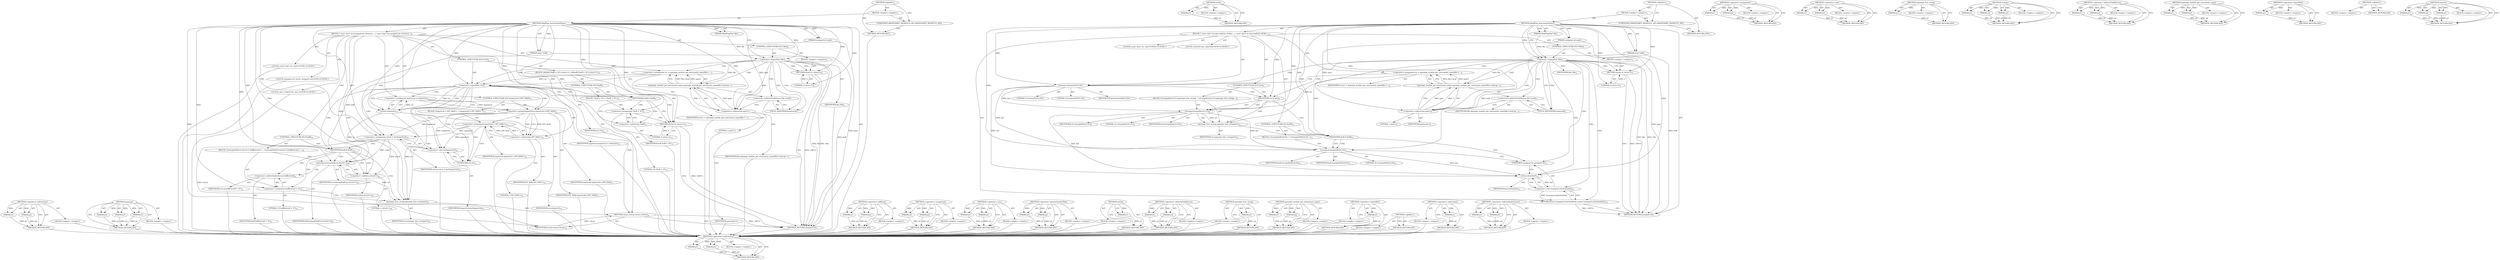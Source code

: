 digraph "memset" {
vulnerable_128 [label=<(METHOD,&lt;operator&gt;.subtraction)>];
vulnerable_129 [label=<(PARAM,p1)>];
vulnerable_130 [label=<(PARAM,p2)>];
vulnerable_131 [label=<(BLOCK,&lt;empty&gt;,&lt;empty&gt;)>];
vulnerable_132 [label=<(METHOD_RETURN,ANY)>];
vulnerable_151 [label=<(METHOD,memcpy)>];
vulnerable_152 [label=<(PARAM,p1)>];
vulnerable_153 [label=<(PARAM,p2)>];
vulnerable_154 [label=<(PARAM,p3)>];
vulnerable_155 [label=<(BLOCK,&lt;empty&gt;,&lt;empty&gt;)>];
vulnerable_156 [label=<(METHOD_RETURN,ANY)>];
vulnerable_6 [label=<(METHOD,&lt;global&gt;)<SUB>1</SUB>>];
vulnerable_7 [label=<(BLOCK,&lt;empty&gt;,&lt;empty&gt;)<SUB>1</SUB>>];
vulnerable_8 [label=<(UNKNOWN,LIBOPENMPT_MODPLUG_API,LIBOPENMPT_MODPLUG_API)<SUB>1</SUB>>];
vulnerable_9 [label=<(METHOD,ModPlug_InstrumentName)<SUB>1</SUB>>];
vulnerable_10 [label=<(PARAM,ModPlugFile* file)<SUB>1</SUB>>];
vulnerable_11 [label=<(PARAM,unsigned int qual)<SUB>1</SUB>>];
vulnerable_12 [label=<(PARAM,char* buff)<SUB>1</SUB>>];
vulnerable_13 [label=<(BLOCK,{
 	const char* str;
	unsigned int retval;
	siz...,{
 	const char* str;
	unsigned int retval;
	siz...)<SUB>2</SUB>>];
vulnerable_14 [label="<(LOCAL,const char* str: char*)<SUB>3</SUB>>"];
vulnerable_15 [label="<(LOCAL,unsigned int retval: unsigned int)<SUB>4</SUB>>"];
vulnerable_16 [label="<(LOCAL,size_t tmpretval: size_t)<SUB>5</SUB>>"];
vulnerable_17 [label=<(CONTROL_STRUCTURE,IF,if (!file))<SUB>6</SUB>>];
vulnerable_18 [label=<(&lt;operator&gt;.logicalNot,!file)<SUB>6</SUB>>];
vulnerable_19 [label=<(IDENTIFIER,file,!file)<SUB>6</SUB>>];
vulnerable_20 [label=<(BLOCK,&lt;empty&gt;,&lt;empty&gt;)<SUB>6</SUB>>];
vulnerable_21 [label=<(RETURN,return 0;,return 0;)<SUB>6</SUB>>];
vulnerable_22 [label=<(LITERAL,0,return 0;)<SUB>6</SUB>>];
vulnerable_23 [label=<(&lt;operator&gt;.assignment,str = openmpt_module_get_instrument_name(file-&gt;...)<SUB>7</SUB>>];
vulnerable_24 [label=<(IDENTIFIER,str,str = openmpt_module_get_instrument_name(file-&gt;...)<SUB>7</SUB>>];
vulnerable_25 [label=<(openmpt_module_get_instrument_name,openmpt_module_get_instrument_name(file-&gt;mod,qu...)<SUB>7</SUB>>];
vulnerable_26 [label=<(&lt;operator&gt;.indirectFieldAccess,file-&gt;mod)<SUB>7</SUB>>];
vulnerable_27 [label=<(IDENTIFIER,file,openmpt_module_get_instrument_name(file-&gt;mod,qu...)<SUB>7</SUB>>];
vulnerable_28 [label=<(FIELD_IDENTIFIER,mod,mod)<SUB>7</SUB>>];
vulnerable_29 [label=<(&lt;operator&gt;.subtraction,qual-1)<SUB>7</SUB>>];
vulnerable_30 [label=<(IDENTIFIER,qual,qual-1)<SUB>7</SUB>>];
vulnerable_31 [label=<(LITERAL,1,qual-1)<SUB>7</SUB>>];
vulnerable_32 [label=<(CONTROL_STRUCTURE,IF,if (!str))<SUB>8</SUB>>];
vulnerable_33 [label=<(&lt;operator&gt;.logicalNot,!str)<SUB>8</SUB>>];
vulnerable_34 [label=<(IDENTIFIER,str,!str)<SUB>8</SUB>>];
vulnerable_35 [label=<(BLOCK,{
		if(buff){
			*buff = '\0';
		}
		return 0;
	},{
		if(buff){
			*buff = '\0';
		}
		return 0;
	})<SUB>8</SUB>>];
vulnerable_36 [label=<(CONTROL_STRUCTURE,IF,if (buff))<SUB>9</SUB>>];
vulnerable_37 [label=<(IDENTIFIER,buff,if (buff))<SUB>9</SUB>>];
vulnerable_38 [label=<(BLOCK,{
			*buff = '\0';
		},{
			*buff = '\0';
		})<SUB>9</SUB>>];
vulnerable_39 [label=<(&lt;operator&gt;.assignment,*buff = '\0')<SUB>10</SUB>>];
vulnerable_40 [label=<(&lt;operator&gt;.indirection,*buff)<SUB>10</SUB>>];
vulnerable_41 [label=<(IDENTIFIER,buff,*buff = '\0')<SUB>10</SUB>>];
vulnerable_42 [label=<(LITERAL,'\0',*buff = '\0')<SUB>10</SUB>>];
vulnerable_43 [label=<(RETURN,return 0;,return 0;)<SUB>12</SUB>>];
vulnerable_44 [label=<(LITERAL,0,return 0;)<SUB>12</SUB>>];
vulnerable_45 [label=<(&lt;operator&gt;.assignment,tmpretval = strlen(str))<SUB>14</SUB>>];
vulnerable_46 [label=<(IDENTIFIER,tmpretval,tmpretval = strlen(str))<SUB>14</SUB>>];
vulnerable_47 [label=<(strlen,strlen(str))<SUB>14</SUB>>];
vulnerable_48 [label=<(IDENTIFIER,str,strlen(str))<SUB>14</SUB>>];
vulnerable_49 [label=<(CONTROL_STRUCTURE,IF,if (tmpretval&gt;=INT_MAX))<SUB>15</SUB>>];
vulnerable_50 [label=<(&lt;operator&gt;.greaterEqualsThan,tmpretval&gt;=INT_MAX)<SUB>15</SUB>>];
vulnerable_51 [label=<(IDENTIFIER,tmpretval,tmpretval&gt;=INT_MAX)<SUB>15</SUB>>];
vulnerable_52 [label=<(IDENTIFIER,INT_MAX,tmpretval&gt;=INT_MAX)<SUB>15</SUB>>];
vulnerable_53 [label=<(BLOCK,{
		tmpretval = INT_MAX-1;
 	},{
		tmpretval = INT_MAX-1;
 	})<SUB>15</SUB>>];
vulnerable_54 [label=<(&lt;operator&gt;.assignment,tmpretval = INT_MAX-1)<SUB>16</SUB>>];
vulnerable_55 [label=<(IDENTIFIER,tmpretval,tmpretval = INT_MAX-1)<SUB>16</SUB>>];
vulnerable_56 [label=<(&lt;operator&gt;.subtraction,INT_MAX-1)<SUB>16</SUB>>];
vulnerable_57 [label=<(IDENTIFIER,INT_MAX,INT_MAX-1)<SUB>16</SUB>>];
vulnerable_58 [label=<(LITERAL,1,INT_MAX-1)<SUB>16</SUB>>];
vulnerable_59 [label=<(&lt;operator&gt;.assignment,retval = (int)tmpretval)<SUB>18</SUB>>];
vulnerable_60 [label=<(IDENTIFIER,retval,retval = (int)tmpretval)<SUB>18</SUB>>];
vulnerable_61 [label=<(&lt;operator&gt;.cast,(int)tmpretval)<SUB>18</SUB>>];
vulnerable_62 [label=<(UNKNOWN,int,int)<SUB>18</SUB>>];
vulnerable_63 [label=<(IDENTIFIER,tmpretval,(int)tmpretval)<SUB>18</SUB>>];
vulnerable_64 [label=<(CONTROL_STRUCTURE,IF,if (buff))<SUB>19</SUB>>];
vulnerable_65 [label=<(IDENTIFIER,buff,if (buff))<SUB>19</SUB>>];
vulnerable_66 [label=<(BLOCK,{
		memcpy(buff,str,retval+1);
		buff[retval] =...,{
		memcpy(buff,str,retval+1);
		buff[retval] =...)<SUB>19</SUB>>];
vulnerable_67 [label=<(memcpy,memcpy(buff,str,retval+1))<SUB>20</SUB>>];
vulnerable_68 [label=<(IDENTIFIER,buff,memcpy(buff,str,retval+1))<SUB>20</SUB>>];
vulnerable_69 [label=<(IDENTIFIER,str,memcpy(buff,str,retval+1))<SUB>20</SUB>>];
vulnerable_70 [label=<(&lt;operator&gt;.addition,retval+1)<SUB>20</SUB>>];
vulnerable_71 [label=<(IDENTIFIER,retval,retval+1)<SUB>20</SUB>>];
vulnerable_72 [label=<(LITERAL,1,retval+1)<SUB>20</SUB>>];
vulnerable_73 [label=<(&lt;operator&gt;.assignment,buff[retval] = '\0')<SUB>21</SUB>>];
vulnerable_74 [label=<(&lt;operator&gt;.indirectIndexAccess,buff[retval])<SUB>21</SUB>>];
vulnerable_75 [label=<(IDENTIFIER,buff,buff[retval] = '\0')<SUB>21</SUB>>];
vulnerable_76 [label=<(IDENTIFIER,retval,buff[retval] = '\0')<SUB>21</SUB>>];
vulnerable_77 [label=<(LITERAL,'\0',buff[retval] = '\0')<SUB>21</SUB>>];
vulnerable_78 [label=<(openmpt_free_string,openmpt_free_string(str))<SUB>23</SUB>>];
vulnerable_79 [label=<(IDENTIFIER,str,openmpt_free_string(str))<SUB>23</SUB>>];
vulnerable_80 [label=<(RETURN,return retval;,return retval;)<SUB>24</SUB>>];
vulnerable_81 [label=<(IDENTIFIER,retval,return retval;)<SUB>24</SUB>>];
vulnerable_82 [label=<(METHOD_RETURN,unsigned int)<SUB>1</SUB>>];
vulnerable_84 [label=<(METHOD_RETURN,ANY)<SUB>1</SUB>>];
vulnerable_157 [label=<(METHOD,&lt;operator&gt;.addition)>];
vulnerable_158 [label=<(PARAM,p1)>];
vulnerable_159 [label=<(PARAM,p2)>];
vulnerable_160 [label=<(BLOCK,&lt;empty&gt;,&lt;empty&gt;)>];
vulnerable_161 [label=<(METHOD_RETURN,ANY)>];
vulnerable_113 [label=<(METHOD,&lt;operator&gt;.assignment)>];
vulnerable_114 [label=<(PARAM,p1)>];
vulnerable_115 [label=<(PARAM,p2)>];
vulnerable_116 [label=<(BLOCK,&lt;empty&gt;,&lt;empty&gt;)>];
vulnerable_117 [label=<(METHOD_RETURN,ANY)>];
vulnerable_146 [label=<(METHOD,&lt;operator&gt;.cast)>];
vulnerable_147 [label=<(PARAM,p1)>];
vulnerable_148 [label=<(PARAM,p2)>];
vulnerable_149 [label=<(BLOCK,&lt;empty&gt;,&lt;empty&gt;)>];
vulnerable_150 [label=<(METHOD_RETURN,ANY)>];
vulnerable_141 [label=<(METHOD,&lt;operator&gt;.greaterEqualsThan)>];
vulnerable_142 [label=<(PARAM,p1)>];
vulnerable_143 [label=<(PARAM,p2)>];
vulnerable_144 [label=<(BLOCK,&lt;empty&gt;,&lt;empty&gt;)>];
vulnerable_145 [label=<(METHOD_RETURN,ANY)>];
vulnerable_137 [label=<(METHOD,strlen)>];
vulnerable_138 [label=<(PARAM,p1)>];
vulnerable_139 [label=<(BLOCK,&lt;empty&gt;,&lt;empty&gt;)>];
vulnerable_140 [label=<(METHOD_RETURN,ANY)>];
vulnerable_123 [label=<(METHOD,&lt;operator&gt;.indirectFieldAccess)>];
vulnerable_124 [label=<(PARAM,p1)>];
vulnerable_125 [label=<(PARAM,p2)>];
vulnerable_126 [label=<(BLOCK,&lt;empty&gt;,&lt;empty&gt;)>];
vulnerable_127 [label=<(METHOD_RETURN,ANY)>];
vulnerable_167 [label=<(METHOD,openmpt_free_string)>];
vulnerable_168 [label=<(PARAM,p1)>];
vulnerable_169 [label=<(BLOCK,&lt;empty&gt;,&lt;empty&gt;)>];
vulnerable_170 [label=<(METHOD_RETURN,ANY)>];
vulnerable_118 [label=<(METHOD,openmpt_module_get_instrument_name)>];
vulnerable_119 [label=<(PARAM,p1)>];
vulnerable_120 [label=<(PARAM,p2)>];
vulnerable_121 [label=<(BLOCK,&lt;empty&gt;,&lt;empty&gt;)>];
vulnerable_122 [label=<(METHOD_RETURN,ANY)>];
vulnerable_109 [label=<(METHOD,&lt;operator&gt;.logicalNot)>];
vulnerable_110 [label=<(PARAM,p1)>];
vulnerable_111 [label=<(BLOCK,&lt;empty&gt;,&lt;empty&gt;)>];
vulnerable_112 [label=<(METHOD_RETURN,ANY)>];
vulnerable_103 [label=<(METHOD,&lt;global&gt;)<SUB>1</SUB>>];
vulnerable_104 [label=<(BLOCK,&lt;empty&gt;,&lt;empty&gt;)>];
vulnerable_105 [label=<(METHOD_RETURN,ANY)>];
vulnerable_133 [label=<(METHOD,&lt;operator&gt;.indirection)>];
vulnerable_134 [label=<(PARAM,p1)>];
vulnerable_135 [label=<(BLOCK,&lt;empty&gt;,&lt;empty&gt;)>];
vulnerable_136 [label=<(METHOD_RETURN,ANY)>];
vulnerable_162 [label=<(METHOD,&lt;operator&gt;.indirectIndexAccess)>];
vulnerable_163 [label=<(PARAM,p1)>];
vulnerable_164 [label=<(PARAM,p2)>];
vulnerable_165 [label=<(BLOCK,&lt;empty&gt;,&lt;empty&gt;)>];
vulnerable_166 [label=<(METHOD_RETURN,ANY)>];
fixed_100 [label=<(METHOD,&lt;operator&gt;.subtraction)>];
fixed_101 [label=<(PARAM,p1)>];
fixed_102 [label=<(PARAM,p2)>];
fixed_103 [label=<(BLOCK,&lt;empty&gt;,&lt;empty&gt;)>];
fixed_104 [label=<(METHOD_RETURN,ANY)>];
fixed_126 [label=<(METHOD,strlen)>];
fixed_127 [label=<(PARAM,p1)>];
fixed_128 [label=<(BLOCK,&lt;empty&gt;,&lt;empty&gt;)>];
fixed_129 [label=<(METHOD_RETURN,ANY)>];
fixed_6 [label=<(METHOD,&lt;global&gt;)<SUB>1</SUB>>];
fixed_7 [label=<(BLOCK,&lt;empty&gt;,&lt;empty&gt;)<SUB>1</SUB>>];
fixed_8 [label=<(UNKNOWN,LIBOPENMPT_MODPLUG_API,LIBOPENMPT_MODPLUG_API)<SUB>1</SUB>>];
fixed_9 [label=<(METHOD,ModPlug_InstrumentName)<SUB>1</SUB>>];
fixed_10 [label=<(PARAM,ModPlugFile* file)<SUB>1</SUB>>];
fixed_11 [label=<(PARAM,unsigned int qual)<SUB>1</SUB>>];
fixed_12 [label=<(PARAM,char* buff)<SUB>1</SUB>>];
fixed_13 [label=<(BLOCK,{
 	const char* str;
	char buf[32];
 	if(!file)...,{
 	const char* str;
	char buf[32];
 	if(!file)...)<SUB>2</SUB>>];
fixed_14 [label="<(LOCAL,const char* str: char*)<SUB>3</SUB>>"];
fixed_15 [label="<(LOCAL,char[32] buf: char[32])<SUB>4</SUB>>"];
fixed_16 [label=<(CONTROL_STRUCTURE,IF,if (!file))<SUB>5</SUB>>];
fixed_17 [label=<(&lt;operator&gt;.logicalNot,!file)<SUB>5</SUB>>];
fixed_18 [label=<(IDENTIFIER,file,!file)<SUB>5</SUB>>];
fixed_19 [label=<(BLOCK,&lt;empty&gt;,&lt;empty&gt;)<SUB>5</SUB>>];
fixed_20 [label=<(RETURN,return 0;,return 0;)<SUB>5</SUB>>];
fixed_21 [label=<(LITERAL,0,return 0;)<SUB>5</SUB>>];
fixed_22 [label=<(&lt;operator&gt;.assignment,str = openmpt_module_get_instrument_name(file-&gt;...)<SUB>6</SUB>>];
fixed_23 [label=<(IDENTIFIER,str,str = openmpt_module_get_instrument_name(file-&gt;...)<SUB>6</SUB>>];
fixed_24 [label=<(openmpt_module_get_instrument_name,openmpt_module_get_instrument_name(file-&gt;mod,qu...)<SUB>6</SUB>>];
fixed_25 [label=<(&lt;operator&gt;.indirectFieldAccess,file-&gt;mod)<SUB>6</SUB>>];
fixed_26 [label=<(IDENTIFIER,file,openmpt_module_get_instrument_name(file-&gt;mod,qu...)<SUB>6</SUB>>];
fixed_27 [label=<(FIELD_IDENTIFIER,mod,mod)<SUB>6</SUB>>];
fixed_28 [label=<(&lt;operator&gt;.subtraction,qual-1)<SUB>6</SUB>>];
fixed_29 [label=<(IDENTIFIER,qual,qual-1)<SUB>6</SUB>>];
fixed_30 [label=<(LITERAL,1,qual-1)<SUB>6</SUB>>];
fixed_31 [label=<(memset,memset(buf,0,32))<SUB>7</SUB>>];
fixed_32 [label=<(IDENTIFIER,buf,memset(buf,0,32))<SUB>7</SUB>>];
fixed_33 [label=<(LITERAL,0,memset(buf,0,32))<SUB>7</SUB>>];
fixed_34 [label=<(LITERAL,32,memset(buf,0,32))<SUB>7</SUB>>];
fixed_35 [label=<(CONTROL_STRUCTURE,IF,if (str))<SUB>8</SUB>>];
fixed_36 [label=<(IDENTIFIER,str,if (str))<SUB>8</SUB>>];
fixed_37 [label=<(BLOCK,{
		strncpy(buf,str,31);
		openmpt_free_string(...,{
		strncpy(buf,str,31);
		openmpt_free_string(...)<SUB>8</SUB>>];
fixed_38 [label=<(strncpy,strncpy(buf,str,31))<SUB>9</SUB>>];
fixed_39 [label=<(IDENTIFIER,buf,strncpy(buf,str,31))<SUB>9</SUB>>];
fixed_40 [label=<(IDENTIFIER,str,strncpy(buf,str,31))<SUB>9</SUB>>];
fixed_41 [label=<(LITERAL,31,strncpy(buf,str,31))<SUB>9</SUB>>];
fixed_42 [label=<(openmpt_free_string,openmpt_free_string(str))<SUB>10</SUB>>];
fixed_43 [label=<(IDENTIFIER,str,openmpt_free_string(str))<SUB>10</SUB>>];
fixed_44 [label=<(CONTROL_STRUCTURE,IF,if (buff))<SUB>12</SUB>>];
fixed_45 [label=<(IDENTIFIER,buff,if (buff))<SUB>12</SUB>>];
fixed_46 [label=<(BLOCK,{
		strncpy(buff,buf,32);
 	},{
		strncpy(buff,buf,32);
 	})<SUB>12</SUB>>];
fixed_47 [label=<(strncpy,strncpy(buff,buf,32))<SUB>13</SUB>>];
fixed_48 [label=<(IDENTIFIER,buff,strncpy(buff,buf,32))<SUB>13</SUB>>];
fixed_49 [label=<(IDENTIFIER,buf,strncpy(buff,buf,32))<SUB>13</SUB>>];
fixed_50 [label=<(LITERAL,32,strncpy(buff,buf,32))<SUB>13</SUB>>];
fixed_51 [label=<(RETURN,return (unsigned int)strlen(buf);,return (unsigned int)strlen(buf);)<SUB>15</SUB>>];
fixed_52 [label=<(&lt;operator&gt;.cast,(unsigned int)strlen(buf))<SUB>15</SUB>>];
fixed_53 [label=<(UNKNOWN,unsigned int,unsigned int)<SUB>15</SUB>>];
fixed_54 [label=<(strlen,strlen(buf))<SUB>15</SUB>>];
fixed_55 [label=<(IDENTIFIER,buf,strlen(buf))<SUB>15</SUB>>];
fixed_56 [label=<(METHOD_RETURN,unsigned int)<SUB>1</SUB>>];
fixed_58 [label=<(METHOD_RETURN,ANY)<SUB>1</SUB>>];
fixed_85 [label=<(METHOD,&lt;operator&gt;.assignment)>];
fixed_86 [label=<(PARAM,p1)>];
fixed_87 [label=<(PARAM,p2)>];
fixed_88 [label=<(BLOCK,&lt;empty&gt;,&lt;empty&gt;)>];
fixed_89 [label=<(METHOD_RETURN,ANY)>];
fixed_121 [label=<(METHOD,&lt;operator&gt;.cast)>];
fixed_122 [label=<(PARAM,p1)>];
fixed_123 [label=<(PARAM,p2)>];
fixed_124 [label=<(BLOCK,&lt;empty&gt;,&lt;empty&gt;)>];
fixed_125 [label=<(METHOD_RETURN,ANY)>];
fixed_117 [label=<(METHOD,openmpt_free_string)>];
fixed_118 [label=<(PARAM,p1)>];
fixed_119 [label=<(BLOCK,&lt;empty&gt;,&lt;empty&gt;)>];
fixed_120 [label=<(METHOD_RETURN,ANY)>];
fixed_111 [label=<(METHOD,strncpy)>];
fixed_112 [label=<(PARAM,p1)>];
fixed_113 [label=<(PARAM,p2)>];
fixed_114 [label=<(PARAM,p3)>];
fixed_115 [label=<(BLOCK,&lt;empty&gt;,&lt;empty&gt;)>];
fixed_116 [label=<(METHOD_RETURN,ANY)>];
fixed_95 [label=<(METHOD,&lt;operator&gt;.indirectFieldAccess)>];
fixed_96 [label=<(PARAM,p1)>];
fixed_97 [label=<(PARAM,p2)>];
fixed_98 [label=<(BLOCK,&lt;empty&gt;,&lt;empty&gt;)>];
fixed_99 [label=<(METHOD_RETURN,ANY)>];
fixed_90 [label=<(METHOD,openmpt_module_get_instrument_name)>];
fixed_91 [label=<(PARAM,p1)>];
fixed_92 [label=<(PARAM,p2)>];
fixed_93 [label=<(BLOCK,&lt;empty&gt;,&lt;empty&gt;)>];
fixed_94 [label=<(METHOD_RETURN,ANY)>];
fixed_81 [label=<(METHOD,&lt;operator&gt;.logicalNot)>];
fixed_82 [label=<(PARAM,p1)>];
fixed_83 [label=<(BLOCK,&lt;empty&gt;,&lt;empty&gt;)>];
fixed_84 [label=<(METHOD_RETURN,ANY)>];
fixed_75 [label=<(METHOD,&lt;global&gt;)<SUB>1</SUB>>];
fixed_76 [label=<(BLOCK,&lt;empty&gt;,&lt;empty&gt;)>];
fixed_77 [label=<(METHOD_RETURN,ANY)>];
fixed_105 [label=<(METHOD,memset)>];
fixed_106 [label=<(PARAM,p1)>];
fixed_107 [label=<(PARAM,p2)>];
fixed_108 [label=<(PARAM,p3)>];
fixed_109 [label=<(BLOCK,&lt;empty&gt;,&lt;empty&gt;)>];
fixed_110 [label=<(METHOD_RETURN,ANY)>];
vulnerable_128 -> vulnerable_129  [key=0, label="AST: "];
vulnerable_128 -> vulnerable_129  [key=1, label="DDG: "];
vulnerable_128 -> vulnerable_131  [key=0, label="AST: "];
vulnerable_128 -> vulnerable_130  [key=0, label="AST: "];
vulnerable_128 -> vulnerable_130  [key=1, label="DDG: "];
vulnerable_128 -> vulnerable_132  [key=0, label="AST: "];
vulnerable_128 -> vulnerable_132  [key=1, label="CFG: "];
vulnerable_129 -> vulnerable_132  [key=0, label="DDG: p1"];
vulnerable_130 -> vulnerable_132  [key=0, label="DDG: p2"];
vulnerable_131 -> fixed_100  [key=0];
vulnerable_132 -> fixed_100  [key=0];
vulnerable_151 -> vulnerable_152  [key=0, label="AST: "];
vulnerable_151 -> vulnerable_152  [key=1, label="DDG: "];
vulnerable_151 -> vulnerable_155  [key=0, label="AST: "];
vulnerable_151 -> vulnerable_153  [key=0, label="AST: "];
vulnerable_151 -> vulnerable_153  [key=1, label="DDG: "];
vulnerable_151 -> vulnerable_156  [key=0, label="AST: "];
vulnerable_151 -> vulnerable_156  [key=1, label="CFG: "];
vulnerable_151 -> vulnerable_154  [key=0, label="AST: "];
vulnerable_151 -> vulnerable_154  [key=1, label="DDG: "];
vulnerable_152 -> vulnerable_156  [key=0, label="DDG: p1"];
vulnerable_153 -> vulnerable_156  [key=0, label="DDG: p2"];
vulnerable_154 -> vulnerable_156  [key=0, label="DDG: p3"];
vulnerable_155 -> fixed_100  [key=0];
vulnerable_156 -> fixed_100  [key=0];
vulnerable_6 -> vulnerable_7  [key=0, label="AST: "];
vulnerable_6 -> vulnerable_84  [key=0, label="AST: "];
vulnerable_6 -> vulnerable_8  [key=0, label="CFG: "];
vulnerable_7 -> vulnerable_8  [key=0, label="AST: "];
vulnerable_7 -> vulnerable_9  [key=0, label="AST: "];
vulnerable_8 -> vulnerable_84  [key=0, label="CFG: "];
vulnerable_9 -> vulnerable_10  [key=0, label="AST: "];
vulnerable_9 -> vulnerable_10  [key=1, label="DDG: "];
vulnerable_9 -> vulnerable_11  [key=0, label="AST: "];
vulnerable_9 -> vulnerable_11  [key=1, label="DDG: "];
vulnerable_9 -> vulnerable_12  [key=0, label="AST: "];
vulnerable_9 -> vulnerable_12  [key=1, label="DDG: "];
vulnerable_9 -> vulnerable_13  [key=0, label="AST: "];
vulnerable_9 -> vulnerable_82  [key=0, label="AST: "];
vulnerable_9 -> vulnerable_18  [key=0, label="CFG: "];
vulnerable_9 -> vulnerable_18  [key=1, label="DDG: "];
vulnerable_9 -> vulnerable_59  [key=0, label="DDG: "];
vulnerable_9 -> vulnerable_65  [key=0, label="DDG: "];
vulnerable_9 -> vulnerable_78  [key=0, label="DDG: "];
vulnerable_9 -> vulnerable_81  [key=0, label="DDG: "];
vulnerable_9 -> vulnerable_21  [key=0, label="DDG: "];
vulnerable_9 -> vulnerable_33  [key=0, label="DDG: "];
vulnerable_9 -> vulnerable_43  [key=0, label="DDG: "];
vulnerable_9 -> vulnerable_47  [key=0, label="DDG: "];
vulnerable_9 -> vulnerable_50  [key=0, label="DDG: "];
vulnerable_9 -> vulnerable_61  [key=0, label="DDG: "];
vulnerable_9 -> vulnerable_73  [key=0, label="DDG: "];
vulnerable_9 -> vulnerable_22  [key=0, label="DDG: "];
vulnerable_9 -> vulnerable_29  [key=0, label="DDG: "];
vulnerable_9 -> vulnerable_37  [key=0, label="DDG: "];
vulnerable_9 -> vulnerable_44  [key=0, label="DDG: "];
vulnerable_9 -> vulnerable_67  [key=0, label="DDG: "];
vulnerable_9 -> vulnerable_39  [key=0, label="DDG: "];
vulnerable_9 -> vulnerable_56  [key=0, label="DDG: "];
vulnerable_9 -> vulnerable_70  [key=0, label="DDG: "];
vulnerable_10 -> vulnerable_18  [key=0, label="DDG: file"];
vulnerable_11 -> vulnerable_82  [key=0, label="DDG: qual"];
vulnerable_11 -> vulnerable_29  [key=0, label="DDG: qual"];
vulnerable_12 -> vulnerable_82  [key=0, label="DDG: buff"];
vulnerable_12 -> vulnerable_67  [key=0, label="DDG: buff"];
vulnerable_13 -> vulnerable_14  [key=0, label="AST: "];
vulnerable_13 -> vulnerable_15  [key=0, label="AST: "];
vulnerable_13 -> vulnerable_16  [key=0, label="AST: "];
vulnerable_13 -> vulnerable_17  [key=0, label="AST: "];
vulnerable_13 -> vulnerable_23  [key=0, label="AST: "];
vulnerable_13 -> vulnerable_32  [key=0, label="AST: "];
vulnerable_13 -> vulnerable_45  [key=0, label="AST: "];
vulnerable_13 -> vulnerable_49  [key=0, label="AST: "];
vulnerable_13 -> vulnerable_59  [key=0, label="AST: "];
vulnerable_13 -> vulnerable_64  [key=0, label="AST: "];
vulnerable_13 -> vulnerable_78  [key=0, label="AST: "];
vulnerable_13 -> vulnerable_80  [key=0, label="AST: "];
vulnerable_14 -> fixed_100  [key=0];
vulnerable_15 -> fixed_100  [key=0];
vulnerable_16 -> fixed_100  [key=0];
vulnerable_17 -> vulnerable_18  [key=0, label="AST: "];
vulnerable_17 -> vulnerable_20  [key=0, label="AST: "];
vulnerable_18 -> vulnerable_19  [key=0, label="AST: "];
vulnerable_18 -> vulnerable_21  [key=0, label="CFG: "];
vulnerable_18 -> vulnerable_21  [key=1, label="CDG: "];
vulnerable_18 -> vulnerable_28  [key=0, label="CFG: "];
vulnerable_18 -> vulnerable_28  [key=1, label="CDG: "];
vulnerable_18 -> vulnerable_82  [key=0, label="DDG: file"];
vulnerable_18 -> vulnerable_82  [key=1, label="DDG: !file"];
vulnerable_18 -> vulnerable_25  [key=0, label="DDG: file"];
vulnerable_18 -> vulnerable_25  [key=1, label="CDG: "];
vulnerable_18 -> vulnerable_26  [key=0, label="CDG: "];
vulnerable_18 -> vulnerable_29  [key=0, label="CDG: "];
vulnerable_18 -> vulnerable_33  [key=0, label="CDG: "];
vulnerable_18 -> vulnerable_23  [key=0, label="CDG: "];
vulnerable_19 -> fixed_100  [key=0];
vulnerable_20 -> vulnerable_21  [key=0, label="AST: "];
vulnerable_21 -> vulnerable_22  [key=0, label="AST: "];
vulnerable_21 -> vulnerable_82  [key=0, label="CFG: "];
vulnerable_21 -> vulnerable_82  [key=1, label="DDG: &lt;RET&gt;"];
vulnerable_22 -> vulnerable_21  [key=0, label="DDG: 0"];
vulnerable_23 -> vulnerable_24  [key=0, label="AST: "];
vulnerable_23 -> vulnerable_25  [key=0, label="AST: "];
vulnerable_23 -> vulnerable_33  [key=0, label="CFG: "];
vulnerable_23 -> vulnerable_33  [key=1, label="DDG: str"];
vulnerable_24 -> fixed_100  [key=0];
vulnerable_25 -> vulnerable_26  [key=0, label="AST: "];
vulnerable_25 -> vulnerable_29  [key=0, label="AST: "];
vulnerable_25 -> vulnerable_23  [key=0, label="CFG: "];
vulnerable_25 -> vulnerable_23  [key=1, label="DDG: file-&gt;mod"];
vulnerable_25 -> vulnerable_23  [key=2, label="DDG: qual-1"];
vulnerable_26 -> vulnerable_27  [key=0, label="AST: "];
vulnerable_26 -> vulnerable_28  [key=0, label="AST: "];
vulnerable_26 -> vulnerable_29  [key=0, label="CFG: "];
vulnerable_27 -> fixed_100  [key=0];
vulnerable_28 -> vulnerable_26  [key=0, label="CFG: "];
vulnerable_29 -> vulnerable_30  [key=0, label="AST: "];
vulnerable_29 -> vulnerable_31  [key=0, label="AST: "];
vulnerable_29 -> vulnerable_25  [key=0, label="CFG: "];
vulnerable_29 -> vulnerable_25  [key=1, label="DDG: qual"];
vulnerable_29 -> vulnerable_25  [key=2, label="DDG: 1"];
vulnerable_30 -> fixed_100  [key=0];
vulnerable_31 -> fixed_100  [key=0];
vulnerable_32 -> vulnerable_33  [key=0, label="AST: "];
vulnerable_32 -> vulnerable_35  [key=0, label="AST: "];
vulnerable_33 -> vulnerable_34  [key=0, label="AST: "];
vulnerable_33 -> vulnerable_37  [key=0, label="CFG: "];
vulnerable_33 -> vulnerable_37  [key=1, label="CDG: "];
vulnerable_33 -> vulnerable_47  [key=0, label="CFG: "];
vulnerable_33 -> vulnerable_47  [key=1, label="DDG: str"];
vulnerable_33 -> vulnerable_47  [key=2, label="CDG: "];
vulnerable_33 -> vulnerable_45  [key=0, label="CDG: "];
vulnerable_33 -> vulnerable_65  [key=0, label="CDG: "];
vulnerable_33 -> vulnerable_50  [key=0, label="CDG: "];
vulnerable_33 -> vulnerable_59  [key=0, label="CDG: "];
vulnerable_33 -> vulnerable_43  [key=0, label="CDG: "];
vulnerable_33 -> vulnerable_80  [key=0, label="CDG: "];
vulnerable_33 -> vulnerable_61  [key=0, label="CDG: "];
vulnerable_33 -> vulnerable_78  [key=0, label="CDG: "];
vulnerable_33 -> vulnerable_62  [key=0, label="CDG: "];
vulnerable_34 -> fixed_100  [key=0];
vulnerable_35 -> vulnerable_36  [key=0, label="AST: "];
vulnerable_35 -> vulnerable_43  [key=0, label="AST: "];
vulnerable_36 -> vulnerable_37  [key=0, label="AST: "];
vulnerable_36 -> vulnerable_38  [key=0, label="AST: "];
vulnerable_37 -> vulnerable_40  [key=0, label="CFG: "];
vulnerable_37 -> vulnerable_40  [key=1, label="CDG: "];
vulnerable_37 -> vulnerable_43  [key=0, label="CFG: "];
vulnerable_37 -> vulnerable_39  [key=0, label="CDG: "];
vulnerable_38 -> vulnerable_39  [key=0, label="AST: "];
vulnerable_39 -> vulnerable_40  [key=0, label="AST: "];
vulnerable_39 -> vulnerable_42  [key=0, label="AST: "];
vulnerable_39 -> vulnerable_43  [key=0, label="CFG: "];
vulnerable_40 -> vulnerable_41  [key=0, label="AST: "];
vulnerable_40 -> vulnerable_39  [key=0, label="CFG: "];
vulnerable_41 -> fixed_100  [key=0];
vulnerable_42 -> fixed_100  [key=0];
vulnerable_43 -> vulnerable_44  [key=0, label="AST: "];
vulnerable_43 -> vulnerable_82  [key=0, label="CFG: "];
vulnerable_43 -> vulnerable_82  [key=1, label="DDG: &lt;RET&gt;"];
vulnerable_44 -> vulnerable_43  [key=0, label="DDG: 0"];
vulnerable_45 -> vulnerable_46  [key=0, label="AST: "];
vulnerable_45 -> vulnerable_47  [key=0, label="AST: "];
vulnerable_45 -> vulnerable_50  [key=0, label="CFG: "];
vulnerable_45 -> vulnerable_50  [key=1, label="DDG: tmpretval"];
vulnerable_46 -> fixed_100  [key=0];
vulnerable_47 -> vulnerable_48  [key=0, label="AST: "];
vulnerable_47 -> vulnerable_45  [key=0, label="CFG: "];
vulnerable_47 -> vulnerable_45  [key=1, label="DDG: str"];
vulnerable_47 -> vulnerable_78  [key=0, label="DDG: str"];
vulnerable_47 -> vulnerable_67  [key=0, label="DDG: str"];
vulnerable_48 -> fixed_100  [key=0];
vulnerable_49 -> vulnerable_50  [key=0, label="AST: "];
vulnerable_49 -> vulnerable_53  [key=0, label="AST: "];
vulnerable_50 -> vulnerable_51  [key=0, label="AST: "];
vulnerable_50 -> vulnerable_52  [key=0, label="AST: "];
vulnerable_50 -> vulnerable_56  [key=0, label="CFG: "];
vulnerable_50 -> vulnerable_56  [key=1, label="DDG: INT_MAX"];
vulnerable_50 -> vulnerable_56  [key=2, label="CDG: "];
vulnerable_50 -> vulnerable_62  [key=0, label="CFG: "];
vulnerable_50 -> vulnerable_59  [key=0, label="DDG: tmpretval"];
vulnerable_50 -> vulnerable_61  [key=0, label="DDG: tmpretval"];
vulnerable_50 -> vulnerable_54  [key=0, label="CDG: "];
vulnerable_51 -> fixed_100  [key=0];
vulnerable_52 -> fixed_100  [key=0];
vulnerable_53 -> vulnerable_54  [key=0, label="AST: "];
vulnerable_54 -> vulnerable_55  [key=0, label="AST: "];
vulnerable_54 -> vulnerable_56  [key=0, label="AST: "];
vulnerable_54 -> vulnerable_62  [key=0, label="CFG: "];
vulnerable_54 -> vulnerable_59  [key=0, label="DDG: tmpretval"];
vulnerable_54 -> vulnerable_61  [key=0, label="DDG: tmpretval"];
vulnerable_55 -> fixed_100  [key=0];
vulnerable_56 -> vulnerable_57  [key=0, label="AST: "];
vulnerable_56 -> vulnerable_58  [key=0, label="AST: "];
vulnerable_56 -> vulnerable_54  [key=0, label="CFG: "];
vulnerable_56 -> vulnerable_54  [key=1, label="DDG: INT_MAX"];
vulnerable_56 -> vulnerable_54  [key=2, label="DDG: 1"];
vulnerable_57 -> fixed_100  [key=0];
vulnerable_58 -> fixed_100  [key=0];
vulnerable_59 -> vulnerable_60  [key=0, label="AST: "];
vulnerable_59 -> vulnerable_61  [key=0, label="AST: "];
vulnerable_59 -> vulnerable_65  [key=0, label="CFG: "];
vulnerable_59 -> vulnerable_81  [key=0, label="DDG: retval"];
vulnerable_59 -> vulnerable_67  [key=0, label="DDG: retval"];
vulnerable_59 -> vulnerable_70  [key=0, label="DDG: retval"];
vulnerable_60 -> fixed_100  [key=0];
vulnerable_61 -> vulnerable_62  [key=0, label="AST: "];
vulnerable_61 -> vulnerable_63  [key=0, label="AST: "];
vulnerable_61 -> vulnerable_59  [key=0, label="CFG: "];
vulnerable_62 -> vulnerable_61  [key=0, label="CFG: "];
vulnerable_63 -> fixed_100  [key=0];
vulnerable_64 -> vulnerable_65  [key=0, label="AST: "];
vulnerable_64 -> vulnerable_66  [key=0, label="AST: "];
vulnerable_65 -> vulnerable_70  [key=0, label="CFG: "];
vulnerable_65 -> vulnerable_70  [key=1, label="CDG: "];
vulnerable_65 -> vulnerable_78  [key=0, label="CFG: "];
vulnerable_65 -> vulnerable_73  [key=0, label="CDG: "];
vulnerable_65 -> vulnerable_67  [key=0, label="CDG: "];
vulnerable_65 -> vulnerable_74  [key=0, label="CDG: "];
vulnerable_66 -> vulnerable_67  [key=0, label="AST: "];
vulnerable_66 -> vulnerable_73  [key=0, label="AST: "];
vulnerable_67 -> vulnerable_68  [key=0, label="AST: "];
vulnerable_67 -> vulnerable_69  [key=0, label="AST: "];
vulnerable_67 -> vulnerable_70  [key=0, label="AST: "];
vulnerable_67 -> vulnerable_74  [key=0, label="CFG: "];
vulnerable_67 -> vulnerable_78  [key=0, label="DDG: str"];
vulnerable_68 -> fixed_100  [key=0];
vulnerable_69 -> fixed_100  [key=0];
vulnerable_70 -> vulnerable_71  [key=0, label="AST: "];
vulnerable_70 -> vulnerable_72  [key=0, label="AST: "];
vulnerable_70 -> vulnerable_67  [key=0, label="CFG: "];
vulnerable_71 -> fixed_100  [key=0];
vulnerable_72 -> fixed_100  [key=0];
vulnerable_73 -> vulnerable_74  [key=0, label="AST: "];
vulnerable_73 -> vulnerable_77  [key=0, label="AST: "];
vulnerable_73 -> vulnerable_78  [key=0, label="CFG: "];
vulnerable_74 -> vulnerable_75  [key=0, label="AST: "];
vulnerable_74 -> vulnerable_76  [key=0, label="AST: "];
vulnerable_74 -> vulnerable_73  [key=0, label="CFG: "];
vulnerable_75 -> fixed_100  [key=0];
vulnerable_76 -> fixed_100  [key=0];
vulnerable_77 -> fixed_100  [key=0];
vulnerable_78 -> vulnerable_79  [key=0, label="AST: "];
vulnerable_78 -> vulnerable_80  [key=0, label="CFG: "];
vulnerable_79 -> fixed_100  [key=0];
vulnerable_80 -> vulnerable_81  [key=0, label="AST: "];
vulnerable_80 -> vulnerable_82  [key=0, label="CFG: "];
vulnerable_80 -> vulnerable_82  [key=1, label="DDG: &lt;RET&gt;"];
vulnerable_81 -> vulnerable_80  [key=0, label="DDG: retval"];
vulnerable_82 -> fixed_100  [key=0];
vulnerable_84 -> fixed_100  [key=0];
vulnerable_157 -> vulnerable_158  [key=0, label="AST: "];
vulnerable_157 -> vulnerable_158  [key=1, label="DDG: "];
vulnerable_157 -> vulnerable_160  [key=0, label="AST: "];
vulnerable_157 -> vulnerable_159  [key=0, label="AST: "];
vulnerable_157 -> vulnerable_159  [key=1, label="DDG: "];
vulnerable_157 -> vulnerable_161  [key=0, label="AST: "];
vulnerable_157 -> vulnerable_161  [key=1, label="CFG: "];
vulnerable_158 -> vulnerable_161  [key=0, label="DDG: p1"];
vulnerable_159 -> vulnerable_161  [key=0, label="DDG: p2"];
vulnerable_160 -> fixed_100  [key=0];
vulnerable_161 -> fixed_100  [key=0];
vulnerable_113 -> vulnerable_114  [key=0, label="AST: "];
vulnerable_113 -> vulnerable_114  [key=1, label="DDG: "];
vulnerable_113 -> vulnerable_116  [key=0, label="AST: "];
vulnerable_113 -> vulnerable_115  [key=0, label="AST: "];
vulnerable_113 -> vulnerable_115  [key=1, label="DDG: "];
vulnerable_113 -> vulnerable_117  [key=0, label="AST: "];
vulnerable_113 -> vulnerable_117  [key=1, label="CFG: "];
vulnerable_114 -> vulnerable_117  [key=0, label="DDG: p1"];
vulnerable_115 -> vulnerable_117  [key=0, label="DDG: p2"];
vulnerable_116 -> fixed_100  [key=0];
vulnerable_117 -> fixed_100  [key=0];
vulnerable_146 -> vulnerable_147  [key=0, label="AST: "];
vulnerable_146 -> vulnerable_147  [key=1, label="DDG: "];
vulnerable_146 -> vulnerable_149  [key=0, label="AST: "];
vulnerable_146 -> vulnerable_148  [key=0, label="AST: "];
vulnerable_146 -> vulnerable_148  [key=1, label="DDG: "];
vulnerable_146 -> vulnerable_150  [key=0, label="AST: "];
vulnerable_146 -> vulnerable_150  [key=1, label="CFG: "];
vulnerable_147 -> vulnerable_150  [key=0, label="DDG: p1"];
vulnerable_148 -> vulnerable_150  [key=0, label="DDG: p2"];
vulnerable_149 -> fixed_100  [key=0];
vulnerable_150 -> fixed_100  [key=0];
vulnerable_141 -> vulnerable_142  [key=0, label="AST: "];
vulnerable_141 -> vulnerable_142  [key=1, label="DDG: "];
vulnerable_141 -> vulnerable_144  [key=0, label="AST: "];
vulnerable_141 -> vulnerable_143  [key=0, label="AST: "];
vulnerable_141 -> vulnerable_143  [key=1, label="DDG: "];
vulnerable_141 -> vulnerable_145  [key=0, label="AST: "];
vulnerable_141 -> vulnerable_145  [key=1, label="CFG: "];
vulnerable_142 -> vulnerable_145  [key=0, label="DDG: p1"];
vulnerable_143 -> vulnerable_145  [key=0, label="DDG: p2"];
vulnerable_144 -> fixed_100  [key=0];
vulnerable_145 -> fixed_100  [key=0];
vulnerable_137 -> vulnerable_138  [key=0, label="AST: "];
vulnerable_137 -> vulnerable_138  [key=1, label="DDG: "];
vulnerable_137 -> vulnerable_139  [key=0, label="AST: "];
vulnerable_137 -> vulnerable_140  [key=0, label="AST: "];
vulnerable_137 -> vulnerable_140  [key=1, label="CFG: "];
vulnerable_138 -> vulnerable_140  [key=0, label="DDG: p1"];
vulnerable_139 -> fixed_100  [key=0];
vulnerable_140 -> fixed_100  [key=0];
vulnerable_123 -> vulnerable_124  [key=0, label="AST: "];
vulnerable_123 -> vulnerable_124  [key=1, label="DDG: "];
vulnerable_123 -> vulnerable_126  [key=0, label="AST: "];
vulnerable_123 -> vulnerable_125  [key=0, label="AST: "];
vulnerable_123 -> vulnerable_125  [key=1, label="DDG: "];
vulnerable_123 -> vulnerable_127  [key=0, label="AST: "];
vulnerable_123 -> vulnerable_127  [key=1, label="CFG: "];
vulnerable_124 -> vulnerable_127  [key=0, label="DDG: p1"];
vulnerable_125 -> vulnerable_127  [key=0, label="DDG: p2"];
vulnerable_126 -> fixed_100  [key=0];
vulnerable_127 -> fixed_100  [key=0];
vulnerable_167 -> vulnerable_168  [key=0, label="AST: "];
vulnerable_167 -> vulnerable_168  [key=1, label="DDG: "];
vulnerable_167 -> vulnerable_169  [key=0, label="AST: "];
vulnerable_167 -> vulnerable_170  [key=0, label="AST: "];
vulnerable_167 -> vulnerable_170  [key=1, label="CFG: "];
vulnerable_168 -> vulnerable_170  [key=0, label="DDG: p1"];
vulnerable_169 -> fixed_100  [key=0];
vulnerable_170 -> fixed_100  [key=0];
vulnerable_118 -> vulnerable_119  [key=0, label="AST: "];
vulnerable_118 -> vulnerable_119  [key=1, label="DDG: "];
vulnerable_118 -> vulnerable_121  [key=0, label="AST: "];
vulnerable_118 -> vulnerable_120  [key=0, label="AST: "];
vulnerable_118 -> vulnerable_120  [key=1, label="DDG: "];
vulnerable_118 -> vulnerable_122  [key=0, label="AST: "];
vulnerable_118 -> vulnerable_122  [key=1, label="CFG: "];
vulnerable_119 -> vulnerable_122  [key=0, label="DDG: p1"];
vulnerable_120 -> vulnerable_122  [key=0, label="DDG: p2"];
vulnerable_121 -> fixed_100  [key=0];
vulnerable_122 -> fixed_100  [key=0];
vulnerable_109 -> vulnerable_110  [key=0, label="AST: "];
vulnerable_109 -> vulnerable_110  [key=1, label="DDG: "];
vulnerable_109 -> vulnerable_111  [key=0, label="AST: "];
vulnerable_109 -> vulnerable_112  [key=0, label="AST: "];
vulnerable_109 -> vulnerable_112  [key=1, label="CFG: "];
vulnerable_110 -> vulnerable_112  [key=0, label="DDG: p1"];
vulnerable_111 -> fixed_100  [key=0];
vulnerable_112 -> fixed_100  [key=0];
vulnerable_103 -> vulnerable_104  [key=0, label="AST: "];
vulnerable_103 -> vulnerable_105  [key=0, label="AST: "];
vulnerable_103 -> vulnerable_105  [key=1, label="CFG: "];
vulnerable_104 -> fixed_100  [key=0];
vulnerable_105 -> fixed_100  [key=0];
vulnerable_133 -> vulnerable_134  [key=0, label="AST: "];
vulnerable_133 -> vulnerable_134  [key=1, label="DDG: "];
vulnerable_133 -> vulnerable_135  [key=0, label="AST: "];
vulnerable_133 -> vulnerable_136  [key=0, label="AST: "];
vulnerable_133 -> vulnerable_136  [key=1, label="CFG: "];
vulnerable_134 -> vulnerable_136  [key=0, label="DDG: p1"];
vulnerable_135 -> fixed_100  [key=0];
vulnerable_136 -> fixed_100  [key=0];
vulnerable_162 -> vulnerable_163  [key=0, label="AST: "];
vulnerable_162 -> vulnerable_163  [key=1, label="DDG: "];
vulnerable_162 -> vulnerable_165  [key=0, label="AST: "];
vulnerable_162 -> vulnerable_164  [key=0, label="AST: "];
vulnerable_162 -> vulnerable_164  [key=1, label="DDG: "];
vulnerable_162 -> vulnerable_166  [key=0, label="AST: "];
vulnerable_162 -> vulnerable_166  [key=1, label="CFG: "];
vulnerable_163 -> vulnerable_166  [key=0, label="DDG: p1"];
vulnerable_164 -> vulnerable_166  [key=0, label="DDG: p2"];
vulnerable_165 -> fixed_100  [key=0];
vulnerable_166 -> fixed_100  [key=0];
fixed_100 -> fixed_101  [key=0, label="AST: "];
fixed_100 -> fixed_101  [key=1, label="DDG: "];
fixed_100 -> fixed_103  [key=0, label="AST: "];
fixed_100 -> fixed_102  [key=0, label="AST: "];
fixed_100 -> fixed_102  [key=1, label="DDG: "];
fixed_100 -> fixed_104  [key=0, label="AST: "];
fixed_100 -> fixed_104  [key=1, label="CFG: "];
fixed_101 -> fixed_104  [key=0, label="DDG: p1"];
fixed_102 -> fixed_104  [key=0, label="DDG: p2"];
fixed_126 -> fixed_127  [key=0, label="AST: "];
fixed_126 -> fixed_127  [key=1, label="DDG: "];
fixed_126 -> fixed_128  [key=0, label="AST: "];
fixed_126 -> fixed_129  [key=0, label="AST: "];
fixed_126 -> fixed_129  [key=1, label="CFG: "];
fixed_127 -> fixed_129  [key=0, label="DDG: p1"];
fixed_6 -> fixed_7  [key=0, label="AST: "];
fixed_6 -> fixed_58  [key=0, label="AST: "];
fixed_6 -> fixed_8  [key=0, label="CFG: "];
fixed_7 -> fixed_8  [key=0, label="AST: "];
fixed_7 -> fixed_9  [key=0, label="AST: "];
fixed_8 -> fixed_58  [key=0, label="CFG: "];
fixed_9 -> fixed_10  [key=0, label="AST: "];
fixed_9 -> fixed_10  [key=1, label="DDG: "];
fixed_9 -> fixed_11  [key=0, label="AST: "];
fixed_9 -> fixed_11  [key=1, label="DDG: "];
fixed_9 -> fixed_12  [key=0, label="AST: "];
fixed_9 -> fixed_12  [key=1, label="DDG: "];
fixed_9 -> fixed_13  [key=0, label="AST: "];
fixed_9 -> fixed_56  [key=0, label="AST: "];
fixed_9 -> fixed_17  [key=0, label="CFG: "];
fixed_9 -> fixed_17  [key=1, label="DDG: "];
fixed_9 -> fixed_31  [key=0, label="DDG: "];
fixed_9 -> fixed_36  [key=0, label="DDG: "];
fixed_9 -> fixed_45  [key=0, label="DDG: "];
fixed_9 -> fixed_20  [key=0, label="DDG: "];
fixed_9 -> fixed_21  [key=0, label="DDG: "];
fixed_9 -> fixed_28  [key=0, label="DDG: "];
fixed_9 -> fixed_38  [key=0, label="DDG: "];
fixed_9 -> fixed_42  [key=0, label="DDG: "];
fixed_9 -> fixed_47  [key=0, label="DDG: "];
fixed_9 -> fixed_54  [key=0, label="DDG: "];
fixed_10 -> fixed_17  [key=0, label="DDG: file"];
fixed_11 -> fixed_56  [key=0, label="DDG: qual"];
fixed_11 -> fixed_28  [key=0, label="DDG: qual"];
fixed_12 -> fixed_56  [key=0, label="DDG: buff"];
fixed_12 -> fixed_47  [key=0, label="DDG: buff"];
fixed_13 -> fixed_14  [key=0, label="AST: "];
fixed_13 -> fixed_15  [key=0, label="AST: "];
fixed_13 -> fixed_16  [key=0, label="AST: "];
fixed_13 -> fixed_22  [key=0, label="AST: "];
fixed_13 -> fixed_31  [key=0, label="AST: "];
fixed_13 -> fixed_35  [key=0, label="AST: "];
fixed_13 -> fixed_44  [key=0, label="AST: "];
fixed_13 -> fixed_51  [key=0, label="AST: "];
fixed_16 -> fixed_17  [key=0, label="AST: "];
fixed_16 -> fixed_19  [key=0, label="AST: "];
fixed_17 -> fixed_18  [key=0, label="AST: "];
fixed_17 -> fixed_20  [key=0, label="CFG: "];
fixed_17 -> fixed_20  [key=1, label="CDG: "];
fixed_17 -> fixed_27  [key=0, label="CFG: "];
fixed_17 -> fixed_27  [key=1, label="CDG: "];
fixed_17 -> fixed_56  [key=0, label="DDG: file"];
fixed_17 -> fixed_56  [key=1, label="DDG: !file"];
fixed_17 -> fixed_24  [key=0, label="DDG: file"];
fixed_17 -> fixed_24  [key=1, label="CDG: "];
fixed_17 -> fixed_51  [key=0, label="CDG: "];
fixed_17 -> fixed_28  [key=0, label="CDG: "];
fixed_17 -> fixed_36  [key=0, label="CDG: "];
fixed_17 -> fixed_52  [key=0, label="CDG: "];
fixed_17 -> fixed_53  [key=0, label="CDG: "];
fixed_17 -> fixed_25  [key=0, label="CDG: "];
fixed_17 -> fixed_22  [key=0, label="CDG: "];
fixed_17 -> fixed_45  [key=0, label="CDG: "];
fixed_17 -> fixed_54  [key=0, label="CDG: "];
fixed_17 -> fixed_31  [key=0, label="CDG: "];
fixed_19 -> fixed_20  [key=0, label="AST: "];
fixed_20 -> fixed_21  [key=0, label="AST: "];
fixed_20 -> fixed_56  [key=0, label="CFG: "];
fixed_20 -> fixed_56  [key=1, label="DDG: &lt;RET&gt;"];
fixed_21 -> fixed_20  [key=0, label="DDG: 0"];
fixed_22 -> fixed_23  [key=0, label="AST: "];
fixed_22 -> fixed_24  [key=0, label="AST: "];
fixed_22 -> fixed_31  [key=0, label="CFG: "];
fixed_22 -> fixed_38  [key=0, label="DDG: str"];
fixed_24 -> fixed_25  [key=0, label="AST: "];
fixed_24 -> fixed_28  [key=0, label="AST: "];
fixed_24 -> fixed_22  [key=0, label="CFG: "];
fixed_24 -> fixed_22  [key=1, label="DDG: file-&gt;mod"];
fixed_24 -> fixed_22  [key=2, label="DDG: qual-1"];
fixed_25 -> fixed_26  [key=0, label="AST: "];
fixed_25 -> fixed_27  [key=0, label="AST: "];
fixed_25 -> fixed_28  [key=0, label="CFG: "];
fixed_27 -> fixed_25  [key=0, label="CFG: "];
fixed_28 -> fixed_29  [key=0, label="AST: "];
fixed_28 -> fixed_30  [key=0, label="AST: "];
fixed_28 -> fixed_24  [key=0, label="CFG: "];
fixed_28 -> fixed_24  [key=1, label="DDG: qual"];
fixed_28 -> fixed_24  [key=2, label="DDG: 1"];
fixed_31 -> fixed_32  [key=0, label="AST: "];
fixed_31 -> fixed_33  [key=0, label="AST: "];
fixed_31 -> fixed_34  [key=0, label="AST: "];
fixed_31 -> fixed_36  [key=0, label="CFG: "];
fixed_31 -> fixed_38  [key=0, label="DDG: buf"];
fixed_31 -> fixed_47  [key=0, label="DDG: buf"];
fixed_31 -> fixed_54  [key=0, label="DDG: buf"];
fixed_35 -> fixed_36  [key=0, label="AST: "];
fixed_35 -> fixed_37  [key=0, label="AST: "];
fixed_36 -> fixed_45  [key=0, label="CFG: "];
fixed_36 -> fixed_38  [key=0, label="CFG: "];
fixed_36 -> fixed_38  [key=1, label="CDG: "];
fixed_36 -> fixed_42  [key=0, label="CDG: "];
fixed_37 -> fixed_38  [key=0, label="AST: "];
fixed_37 -> fixed_42  [key=0, label="AST: "];
fixed_38 -> fixed_39  [key=0, label="AST: "];
fixed_38 -> fixed_40  [key=0, label="AST: "];
fixed_38 -> fixed_41  [key=0, label="AST: "];
fixed_38 -> fixed_42  [key=0, label="CFG: "];
fixed_38 -> fixed_42  [key=1, label="DDG: str"];
fixed_38 -> fixed_47  [key=0, label="DDG: buf"];
fixed_38 -> fixed_54  [key=0, label="DDG: buf"];
fixed_42 -> fixed_43  [key=0, label="AST: "];
fixed_42 -> fixed_45  [key=0, label="CFG: "];
fixed_44 -> fixed_45  [key=0, label="AST: "];
fixed_44 -> fixed_46  [key=0, label="AST: "];
fixed_45 -> fixed_53  [key=0, label="CFG: "];
fixed_45 -> fixed_47  [key=0, label="CFG: "];
fixed_45 -> fixed_47  [key=1, label="CDG: "];
fixed_46 -> fixed_47  [key=0, label="AST: "];
fixed_47 -> fixed_48  [key=0, label="AST: "];
fixed_47 -> fixed_49  [key=0, label="AST: "];
fixed_47 -> fixed_50  [key=0, label="AST: "];
fixed_47 -> fixed_53  [key=0, label="CFG: "];
fixed_47 -> fixed_54  [key=0, label="DDG: buf"];
fixed_51 -> fixed_52  [key=0, label="AST: "];
fixed_51 -> fixed_56  [key=0, label="CFG: "];
fixed_51 -> fixed_56  [key=1, label="DDG: &lt;RET&gt;"];
fixed_52 -> fixed_53  [key=0, label="AST: "];
fixed_52 -> fixed_54  [key=0, label="AST: "];
fixed_52 -> fixed_51  [key=0, label="CFG: "];
fixed_52 -> fixed_51  [key=1, label="DDG: (unsigned int)strlen(buf)"];
fixed_53 -> fixed_54  [key=0, label="CFG: "];
fixed_54 -> fixed_55  [key=0, label="AST: "];
fixed_54 -> fixed_52  [key=0, label="CFG: "];
fixed_54 -> fixed_52  [key=1, label="DDG: buf"];
fixed_85 -> fixed_86  [key=0, label="AST: "];
fixed_85 -> fixed_86  [key=1, label="DDG: "];
fixed_85 -> fixed_88  [key=0, label="AST: "];
fixed_85 -> fixed_87  [key=0, label="AST: "];
fixed_85 -> fixed_87  [key=1, label="DDG: "];
fixed_85 -> fixed_89  [key=0, label="AST: "];
fixed_85 -> fixed_89  [key=1, label="CFG: "];
fixed_86 -> fixed_89  [key=0, label="DDG: p1"];
fixed_87 -> fixed_89  [key=0, label="DDG: p2"];
fixed_121 -> fixed_122  [key=0, label="AST: "];
fixed_121 -> fixed_122  [key=1, label="DDG: "];
fixed_121 -> fixed_124  [key=0, label="AST: "];
fixed_121 -> fixed_123  [key=0, label="AST: "];
fixed_121 -> fixed_123  [key=1, label="DDG: "];
fixed_121 -> fixed_125  [key=0, label="AST: "];
fixed_121 -> fixed_125  [key=1, label="CFG: "];
fixed_122 -> fixed_125  [key=0, label="DDG: p1"];
fixed_123 -> fixed_125  [key=0, label="DDG: p2"];
fixed_117 -> fixed_118  [key=0, label="AST: "];
fixed_117 -> fixed_118  [key=1, label="DDG: "];
fixed_117 -> fixed_119  [key=0, label="AST: "];
fixed_117 -> fixed_120  [key=0, label="AST: "];
fixed_117 -> fixed_120  [key=1, label="CFG: "];
fixed_118 -> fixed_120  [key=0, label="DDG: p1"];
fixed_111 -> fixed_112  [key=0, label="AST: "];
fixed_111 -> fixed_112  [key=1, label="DDG: "];
fixed_111 -> fixed_115  [key=0, label="AST: "];
fixed_111 -> fixed_113  [key=0, label="AST: "];
fixed_111 -> fixed_113  [key=1, label="DDG: "];
fixed_111 -> fixed_116  [key=0, label="AST: "];
fixed_111 -> fixed_116  [key=1, label="CFG: "];
fixed_111 -> fixed_114  [key=0, label="AST: "];
fixed_111 -> fixed_114  [key=1, label="DDG: "];
fixed_112 -> fixed_116  [key=0, label="DDG: p1"];
fixed_113 -> fixed_116  [key=0, label="DDG: p2"];
fixed_114 -> fixed_116  [key=0, label="DDG: p3"];
fixed_95 -> fixed_96  [key=0, label="AST: "];
fixed_95 -> fixed_96  [key=1, label="DDG: "];
fixed_95 -> fixed_98  [key=0, label="AST: "];
fixed_95 -> fixed_97  [key=0, label="AST: "];
fixed_95 -> fixed_97  [key=1, label="DDG: "];
fixed_95 -> fixed_99  [key=0, label="AST: "];
fixed_95 -> fixed_99  [key=1, label="CFG: "];
fixed_96 -> fixed_99  [key=0, label="DDG: p1"];
fixed_97 -> fixed_99  [key=0, label="DDG: p2"];
fixed_90 -> fixed_91  [key=0, label="AST: "];
fixed_90 -> fixed_91  [key=1, label="DDG: "];
fixed_90 -> fixed_93  [key=0, label="AST: "];
fixed_90 -> fixed_92  [key=0, label="AST: "];
fixed_90 -> fixed_92  [key=1, label="DDG: "];
fixed_90 -> fixed_94  [key=0, label="AST: "];
fixed_90 -> fixed_94  [key=1, label="CFG: "];
fixed_91 -> fixed_94  [key=0, label="DDG: p1"];
fixed_92 -> fixed_94  [key=0, label="DDG: p2"];
fixed_81 -> fixed_82  [key=0, label="AST: "];
fixed_81 -> fixed_82  [key=1, label="DDG: "];
fixed_81 -> fixed_83  [key=0, label="AST: "];
fixed_81 -> fixed_84  [key=0, label="AST: "];
fixed_81 -> fixed_84  [key=1, label="CFG: "];
fixed_82 -> fixed_84  [key=0, label="DDG: p1"];
fixed_75 -> fixed_76  [key=0, label="AST: "];
fixed_75 -> fixed_77  [key=0, label="AST: "];
fixed_75 -> fixed_77  [key=1, label="CFG: "];
fixed_105 -> fixed_106  [key=0, label="AST: "];
fixed_105 -> fixed_106  [key=1, label="DDG: "];
fixed_105 -> fixed_109  [key=0, label="AST: "];
fixed_105 -> fixed_107  [key=0, label="AST: "];
fixed_105 -> fixed_107  [key=1, label="DDG: "];
fixed_105 -> fixed_110  [key=0, label="AST: "];
fixed_105 -> fixed_110  [key=1, label="CFG: "];
fixed_105 -> fixed_108  [key=0, label="AST: "];
fixed_105 -> fixed_108  [key=1, label="DDG: "];
fixed_106 -> fixed_110  [key=0, label="DDG: p1"];
fixed_107 -> fixed_110  [key=0, label="DDG: p2"];
fixed_108 -> fixed_110  [key=0, label="DDG: p3"];
}
